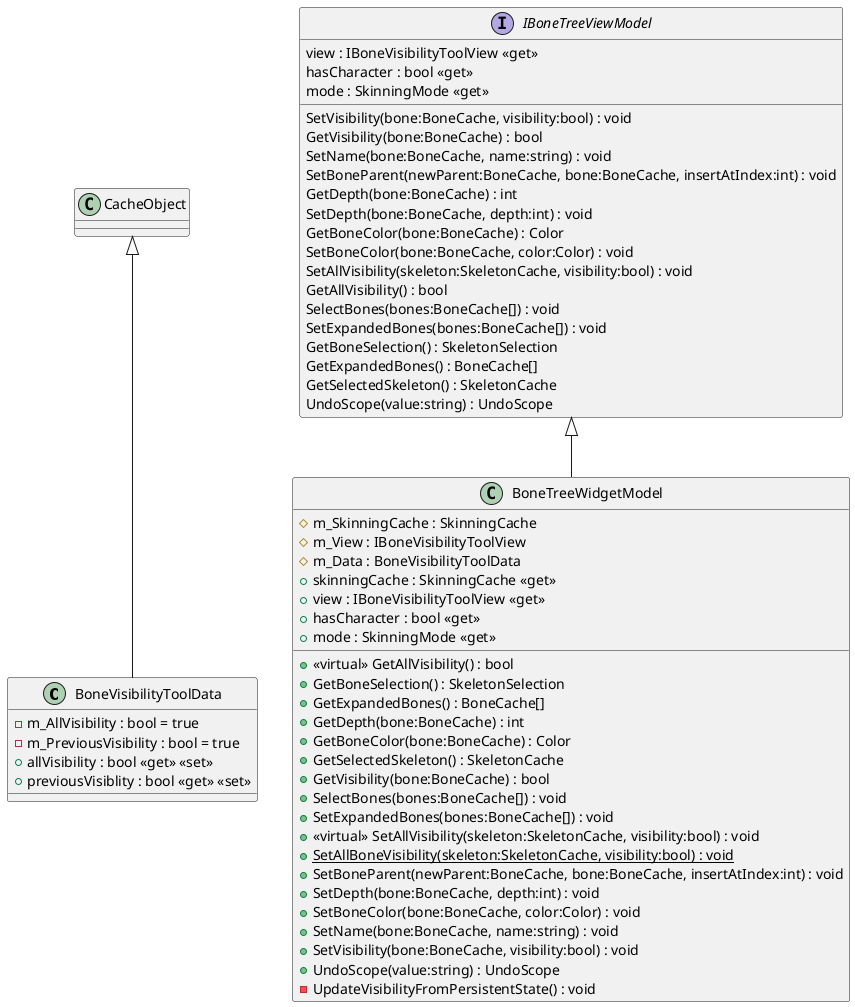 @startuml
class BoneVisibilityToolData {
    - m_AllVisibility : bool = true
    - m_PreviousVisibility : bool = true
    + allVisibility : bool <<get>> <<set>>
    + previousVisiblity : bool <<get>> <<set>>
}
class BoneTreeWidgetModel {
    # m_SkinningCache : SkinningCache
    # m_View : IBoneVisibilityToolView
    # m_Data : BoneVisibilityToolData
    + skinningCache : SkinningCache <<get>>
    + view : IBoneVisibilityToolView <<get>>
    + <<virtual>> GetAllVisibility() : bool
    + GetBoneSelection() : SkeletonSelection
    + GetExpandedBones() : BoneCache[]
    + GetDepth(bone:BoneCache) : int
    + GetBoneColor(bone:BoneCache) : Color
    + GetSelectedSkeleton() : SkeletonCache
    + GetVisibility(bone:BoneCache) : bool
    + SelectBones(bones:BoneCache[]) : void
    + SetExpandedBones(bones:BoneCache[]) : void
    + <<virtual>> SetAllVisibility(skeleton:SkeletonCache, visibility:bool) : void
    + {static} SetAllBoneVisibility(skeleton:SkeletonCache, visibility:bool) : void
    + SetBoneParent(newParent:BoneCache, bone:BoneCache, insertAtIndex:int) : void
    + SetDepth(bone:BoneCache, depth:int) : void
    + SetBoneColor(bone:BoneCache, color:Color) : void
    + SetName(bone:BoneCache, name:string) : void
    + SetVisibility(bone:BoneCache, visibility:bool) : void
    + UndoScope(value:string) : UndoScope
    - UpdateVisibilityFromPersistentState() : void
    + hasCharacter : bool <<get>>
    + mode : SkinningMode <<get>>
}
interface IBoneTreeViewModel {
    SetVisibility(bone:BoneCache, visibility:bool) : void
    GetVisibility(bone:BoneCache) : bool
    SetName(bone:BoneCache, name:string) : void
    SetBoneParent(newParent:BoneCache, bone:BoneCache, insertAtIndex:int) : void
    GetDepth(bone:BoneCache) : int
    SetDepth(bone:BoneCache, depth:int) : void
    GetBoneColor(bone:BoneCache) : Color
    SetBoneColor(bone:BoneCache, color:Color) : void
    SetAllVisibility(skeleton:SkeletonCache, visibility:bool) : void
    GetAllVisibility() : bool
    SelectBones(bones:BoneCache[]) : void
    SetExpandedBones(bones:BoneCache[]) : void
    view : IBoneVisibilityToolView <<get>>
    GetBoneSelection() : SkeletonSelection
    GetExpandedBones() : BoneCache[]
    GetSelectedSkeleton() : SkeletonCache
    hasCharacter : bool <<get>>
    mode : SkinningMode <<get>>
    UndoScope(value:string) : UndoScope
}
CacheObject <|-- BoneVisibilityToolData
IBoneTreeViewModel <|-- BoneTreeWidgetModel
@enduml
